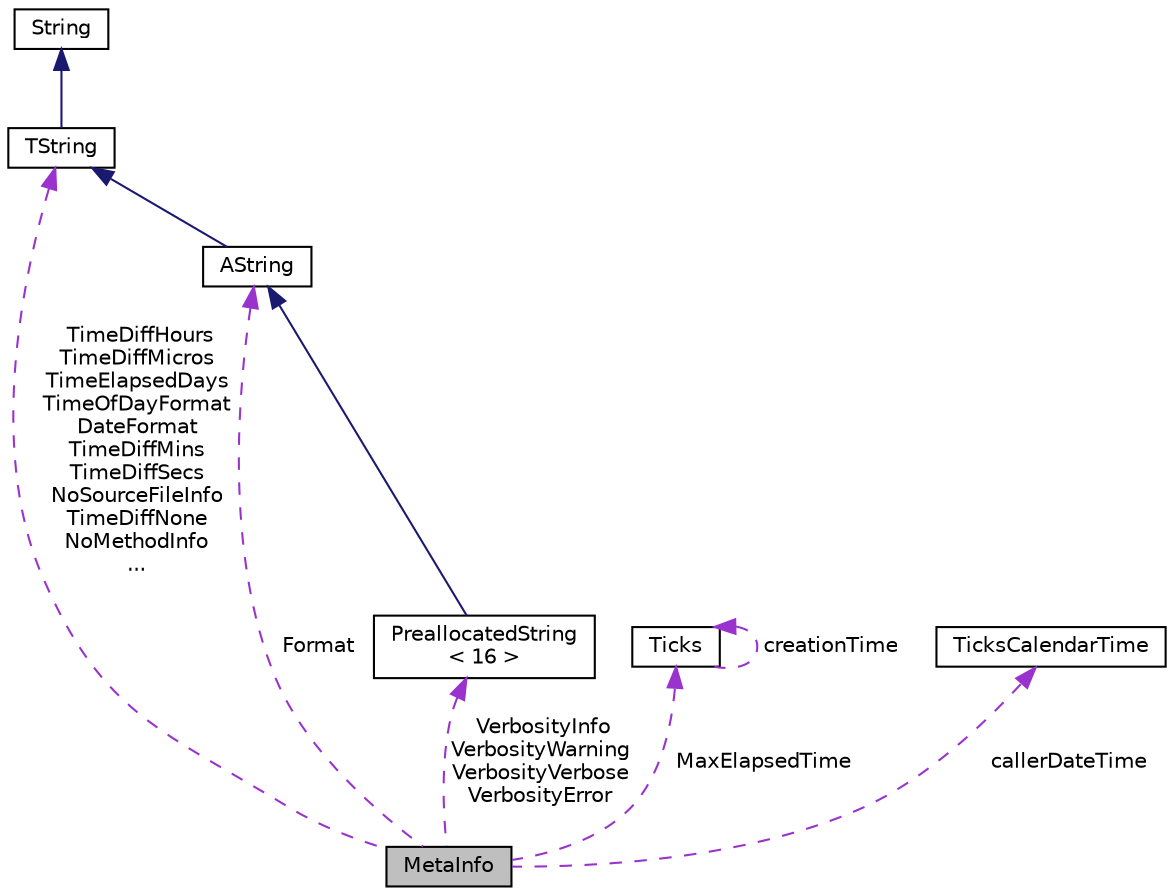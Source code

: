 digraph "MetaInfo"
{
  edge [fontname="Helvetica",fontsize="10",labelfontname="Helvetica",labelfontsize="10"];
  node [fontname="Helvetica",fontsize="10",shape=record];
  Node1 [label="MetaInfo",height=0.2,width=0.4,color="black", fillcolor="grey75", style="filled", fontcolor="black"];
  Node2 -> Node1 [dir="back",color="darkorchid3",fontsize="10",style="dashed",label=" TimeDiffHours\nTimeDiffMicros\nTimeElapsedDays\nTimeOfDayFormat\nDateFormat\nTimeDiffMins\nTimeDiffSecs\nNoSourceFileInfo\nTimeDiffNone\nNoMethodInfo\n..." ,fontname="Helvetica"];
  Node2 [label="TString",height=0.2,width=0.4,color="black", fillcolor="white", style="filled",URL="$classaworx_1_1lib_1_1strings_1_1TString.html"];
  Node3 -> Node2 [dir="back",color="midnightblue",fontsize="10",style="solid",fontname="Helvetica"];
  Node3 [label="String",height=0.2,width=0.4,color="black", fillcolor="white", style="filled",URL="$classaworx_1_1lib_1_1strings_1_1String.html"];
  Node4 -> Node1 [dir="back",color="darkorchid3",fontsize="10",style="dashed",label=" VerbosityInfo\nVerbosityWarning\nVerbosityVerbose\nVerbosityError" ,fontname="Helvetica"];
  Node4 [label="PreallocatedString\l\< 16 \>",height=0.2,width=0.4,color="black", fillcolor="white", style="filled",URL="$classaworx_1_1lib_1_1strings_1_1PreallocatedString.html"];
  Node5 -> Node4 [dir="back",color="midnightblue",fontsize="10",style="solid",fontname="Helvetica"];
  Node5 [label="AString",height=0.2,width=0.4,color="black", fillcolor="white", style="filled",URL="$classaworx_1_1lib_1_1strings_1_1AString.html"];
  Node2 -> Node5 [dir="back",color="midnightblue",fontsize="10",style="solid",fontname="Helvetica"];
  Node6 -> Node1 [dir="back",color="darkorchid3",fontsize="10",style="dashed",label=" MaxElapsedTime" ,fontname="Helvetica"];
  Node6 [label="Ticks",height=0.2,width=0.4,color="black", fillcolor="white", style="filled",URL="$classaworx_1_1lib_1_1time_1_1Ticks.html"];
  Node6 -> Node6 [dir="back",color="darkorchid3",fontsize="10",style="dashed",label=" creationTime" ,fontname="Helvetica"];
  Node5 -> Node1 [dir="back",color="darkorchid3",fontsize="10",style="dashed",label=" Format" ,fontname="Helvetica"];
  Node7 -> Node1 [dir="back",color="darkorchid3",fontsize="10",style="dashed",label=" callerDateTime" ,fontname="Helvetica"];
  Node7 [label="TicksCalendarTime",height=0.2,width=0.4,color="black", fillcolor="white", style="filled",URL="$classaworx_1_1lib_1_1time_1_1TicksCalendarTime.html"];
}
